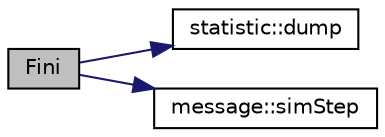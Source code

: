 digraph G
{
  edge [fontname="Helvetica",fontsize="10",labelfontname="Helvetica",labelfontsize="10"];
  node [fontname="Helvetica",fontsize="10",shape=record];
  rankdir=LR;
  Node1 [label="Fini",height=0.2,width=0.4,color="black", fillcolor="grey75", style="filled" fontcolor="black"];
  Node1 -> Node2 [color="midnightblue",fontsize="10",style="solid",fontname="Helvetica"];
  Node2 [label="statistic::dump",height=0.2,width=0.4,color="black", fillcolor="white", style="filled",URL="$classstatistic.html#a75175df2e04fd107046dd6a9aa5356dd"];
  Node1 -> Node3 [color="midnightblue",fontsize="10",style="solid",fontname="Helvetica"];
  Node3 [label="message::simStep",height=0.2,width=0.4,color="black", fillcolor="white", style="filled",URL="$classmessage.html#a39109936b8ee8b1fd569cf1212c15aeb"];
}
